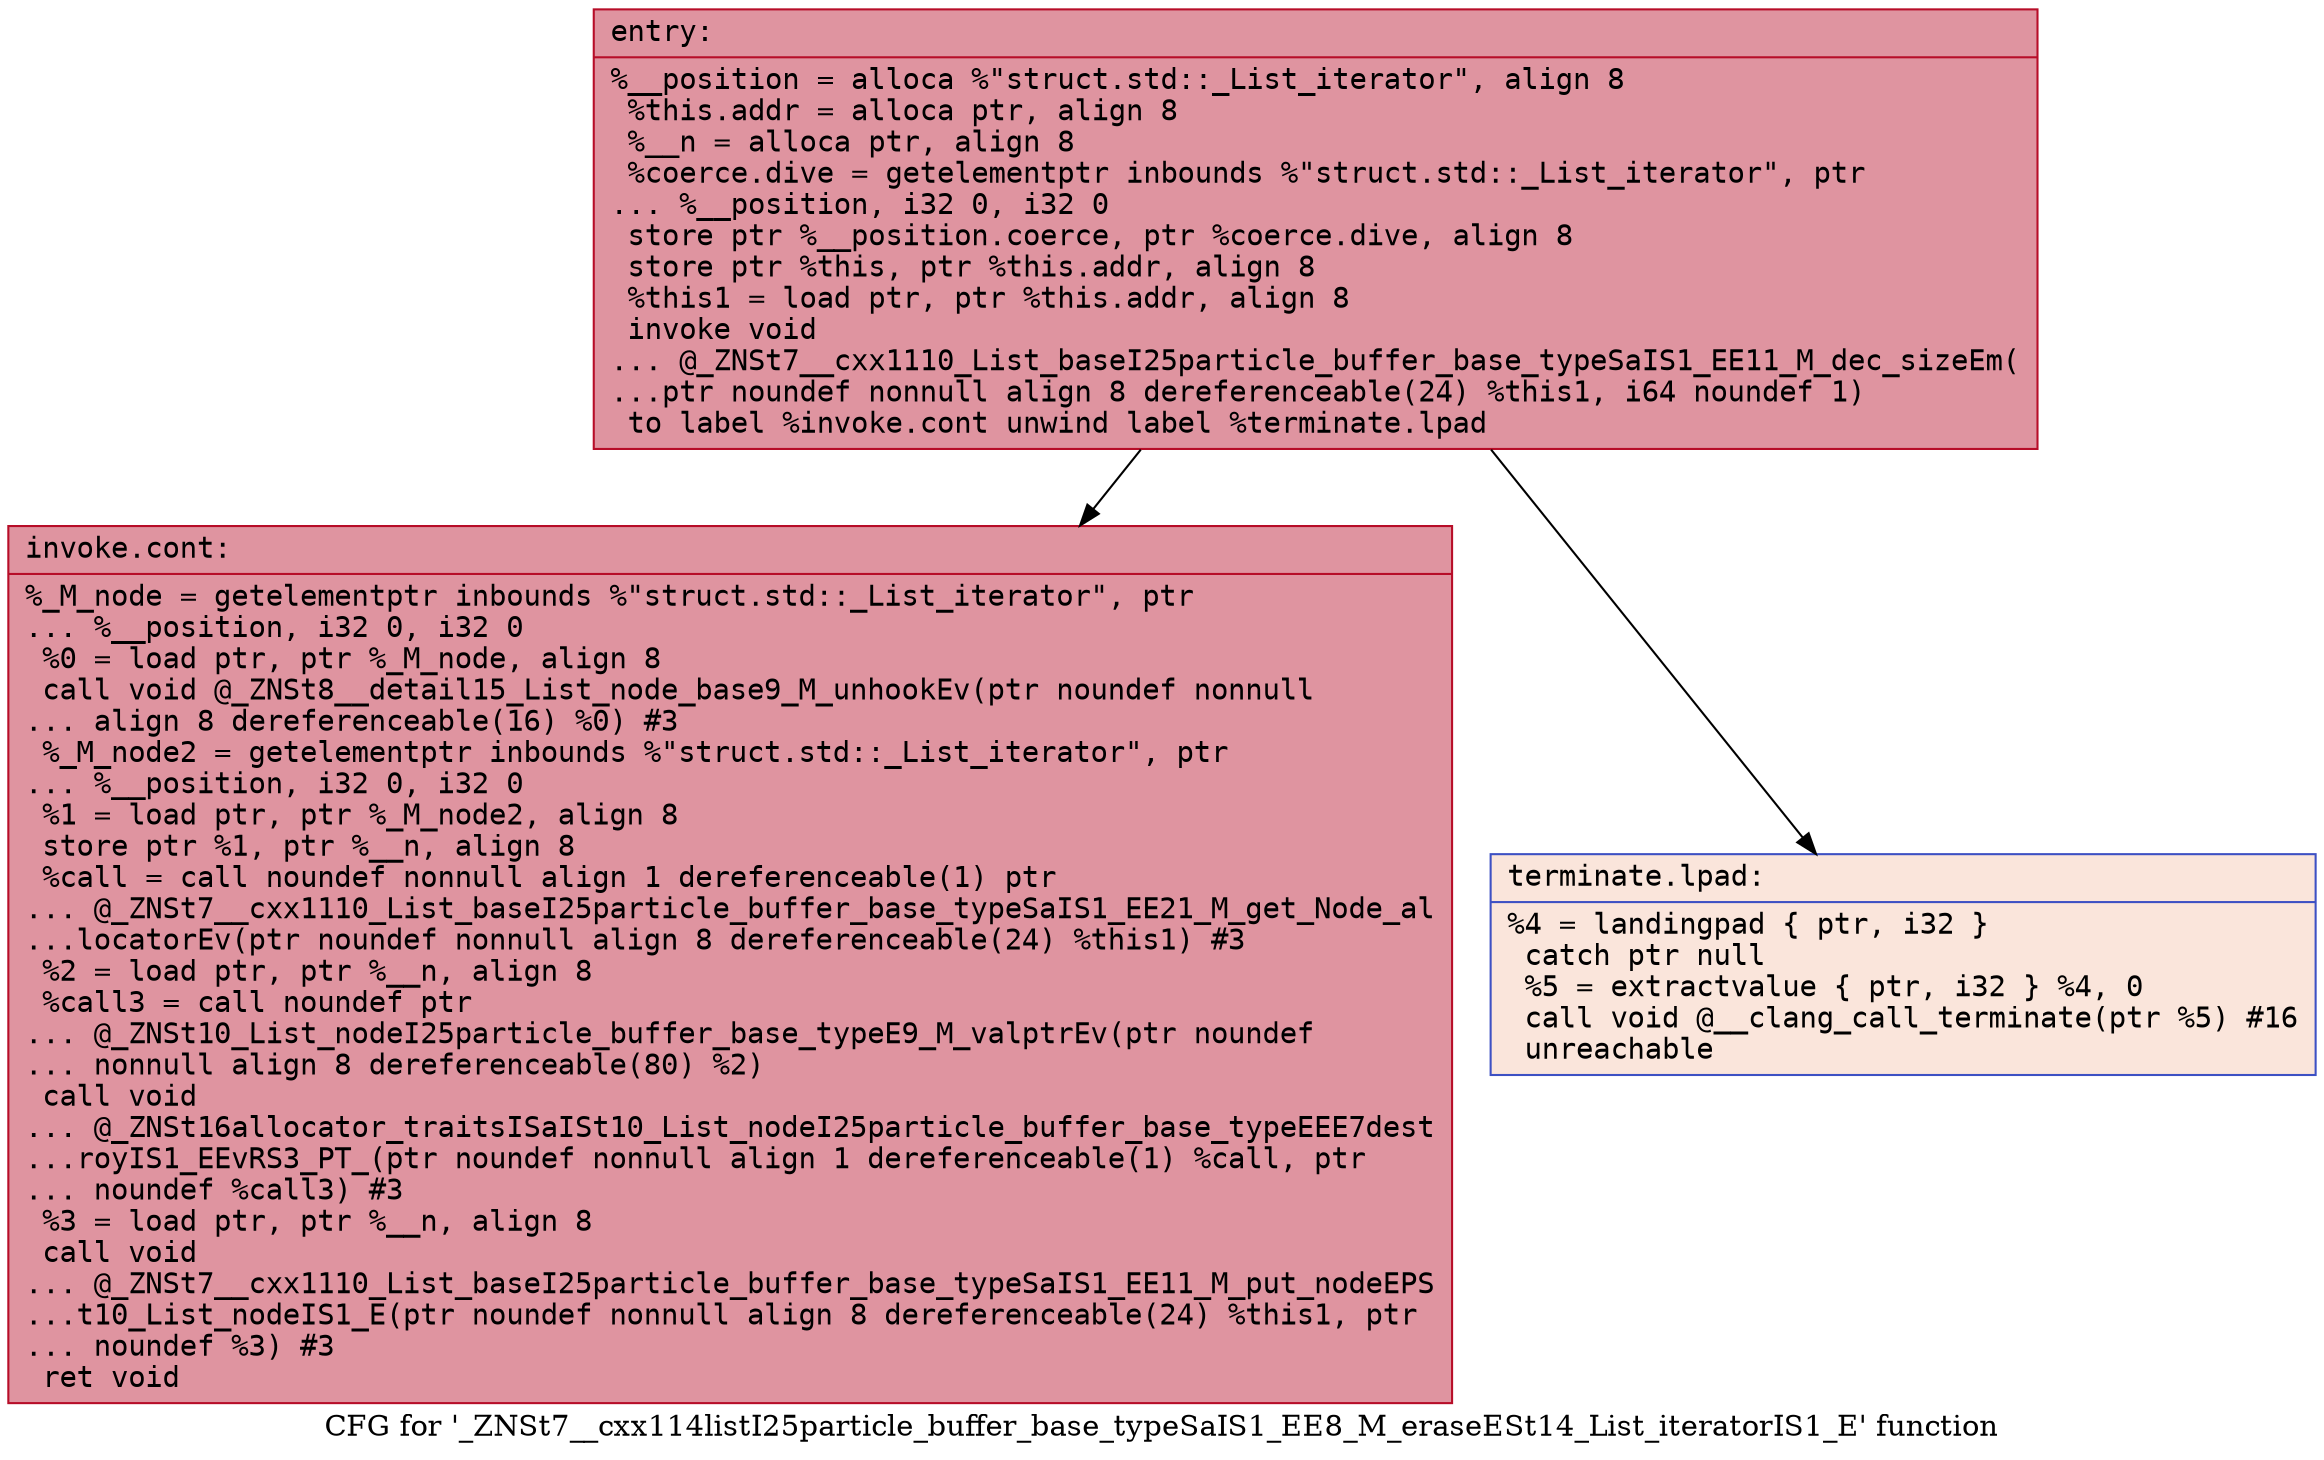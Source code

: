 digraph "CFG for '_ZNSt7__cxx114listI25particle_buffer_base_typeSaIS1_EE8_M_eraseESt14_List_iteratorIS1_E' function" {
	label="CFG for '_ZNSt7__cxx114listI25particle_buffer_base_typeSaIS1_EE8_M_eraseESt14_List_iteratorIS1_E' function";

	Node0x558b69530f70 [shape=record,color="#b70d28ff", style=filled, fillcolor="#b70d2870" fontname="Courier",label="{entry:\l|  %__position = alloca %\"struct.std::_List_iterator\", align 8\l  %this.addr = alloca ptr, align 8\l  %__n = alloca ptr, align 8\l  %coerce.dive = getelementptr inbounds %\"struct.std::_List_iterator\", ptr\l... %__position, i32 0, i32 0\l  store ptr %__position.coerce, ptr %coerce.dive, align 8\l  store ptr %this, ptr %this.addr, align 8\l  %this1 = load ptr, ptr %this.addr, align 8\l  invoke void\l... @_ZNSt7__cxx1110_List_baseI25particle_buffer_base_typeSaIS1_EE11_M_dec_sizeEm(\l...ptr noundef nonnull align 8 dereferenceable(24) %this1, i64 noundef 1)\l          to label %invoke.cont unwind label %terminate.lpad\l}"];
	Node0x558b69530f70 -> Node0x558b69531430[tooltip="entry -> invoke.cont\nProbability 100.00%" ];
	Node0x558b69530f70 -> Node0x558b69531480[tooltip="entry -> terminate.lpad\nProbability 0.00%" ];
	Node0x558b69531430 [shape=record,color="#b70d28ff", style=filled, fillcolor="#b70d2870" fontname="Courier",label="{invoke.cont:\l|  %_M_node = getelementptr inbounds %\"struct.std::_List_iterator\", ptr\l... %__position, i32 0, i32 0\l  %0 = load ptr, ptr %_M_node, align 8\l  call void @_ZNSt8__detail15_List_node_base9_M_unhookEv(ptr noundef nonnull\l... align 8 dereferenceable(16) %0) #3\l  %_M_node2 = getelementptr inbounds %\"struct.std::_List_iterator\", ptr\l... %__position, i32 0, i32 0\l  %1 = load ptr, ptr %_M_node2, align 8\l  store ptr %1, ptr %__n, align 8\l  %call = call noundef nonnull align 1 dereferenceable(1) ptr\l... @_ZNSt7__cxx1110_List_baseI25particle_buffer_base_typeSaIS1_EE21_M_get_Node_al\l...locatorEv(ptr noundef nonnull align 8 dereferenceable(24) %this1) #3\l  %2 = load ptr, ptr %__n, align 8\l  %call3 = call noundef ptr\l... @_ZNSt10_List_nodeI25particle_buffer_base_typeE9_M_valptrEv(ptr noundef\l... nonnull align 8 dereferenceable(80) %2)\l  call void\l... @_ZNSt16allocator_traitsISaISt10_List_nodeI25particle_buffer_base_typeEEE7dest\l...royIS1_EEvRS3_PT_(ptr noundef nonnull align 1 dereferenceable(1) %call, ptr\l... noundef %call3) #3\l  %3 = load ptr, ptr %__n, align 8\l  call void\l... @_ZNSt7__cxx1110_List_baseI25particle_buffer_base_typeSaIS1_EE11_M_put_nodeEPS\l...t10_List_nodeIS1_E(ptr noundef nonnull align 8 dereferenceable(24) %this1, ptr\l... noundef %3) #3\l  ret void\l}"];
	Node0x558b69531480 [shape=record,color="#3d50c3ff", style=filled, fillcolor="#f4c5ad70" fontname="Courier",label="{terminate.lpad:\l|  %4 = landingpad \{ ptr, i32 \}\l          catch ptr null\l  %5 = extractvalue \{ ptr, i32 \} %4, 0\l  call void @__clang_call_terminate(ptr %5) #16\l  unreachable\l}"];
}
